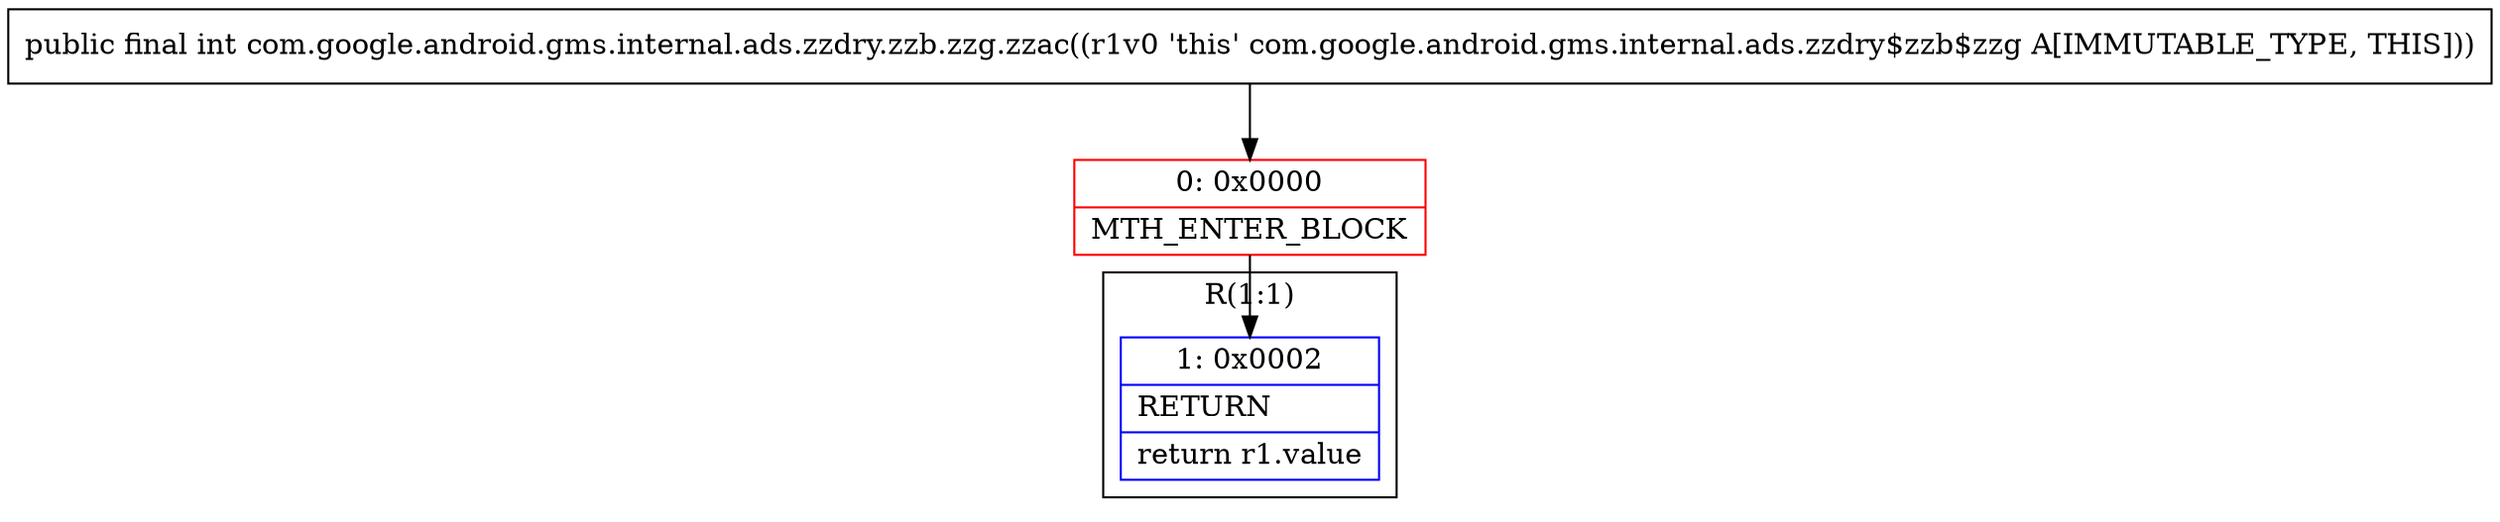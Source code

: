 digraph "CFG forcom.google.android.gms.internal.ads.zzdry.zzb.zzg.zzac()I" {
subgraph cluster_Region_1628463129 {
label = "R(1:1)";
node [shape=record,color=blue];
Node_1 [shape=record,label="{1\:\ 0x0002|RETURN\l|return r1.value\l}"];
}
Node_0 [shape=record,color=red,label="{0\:\ 0x0000|MTH_ENTER_BLOCK\l}"];
MethodNode[shape=record,label="{public final int com.google.android.gms.internal.ads.zzdry.zzb.zzg.zzac((r1v0 'this' com.google.android.gms.internal.ads.zzdry$zzb$zzg A[IMMUTABLE_TYPE, THIS])) }"];
MethodNode -> Node_0;
Node_0 -> Node_1;
}

